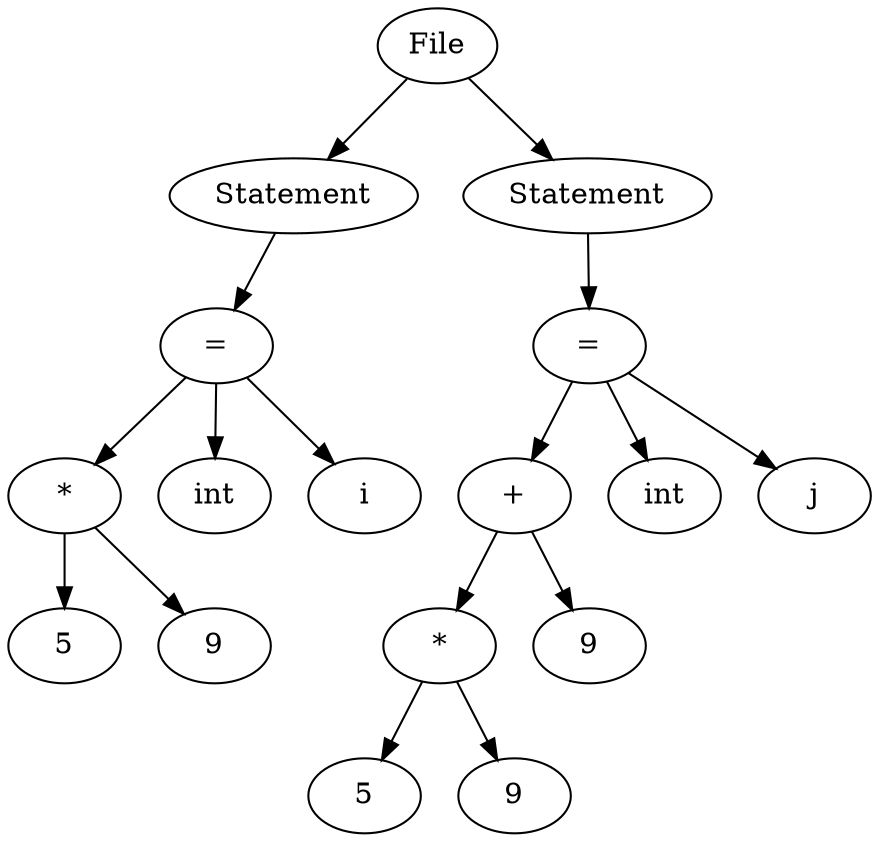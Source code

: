 digraph {n0 [label="File"];
n1 [label="Statement"];
n2 [label="="];
n3 [label="*"];
n4 [label="5"];
n5 [label="9"];
n6 [label="int"];
n7 [label="i"];
n8 [label="Statement"];
n9 [label="="];
n10 [label="+"];
n11 [label="*"];
n12 [label="5"];
n13 [label="9"];
n14 [label="9"];
n15 [label="int"];
n16 [label="j"];
n0 -> n1
n1 -> n2
n2 -> n3
n3 -> n4
n3 -> n5
n2 -> n6
n2 -> n7
n0 -> n8
n8 -> n9
n9 -> n10
n10 -> n11
n11 -> n12
n11 -> n13
n10 -> n14
n9 -> n15
n9 -> n16
}